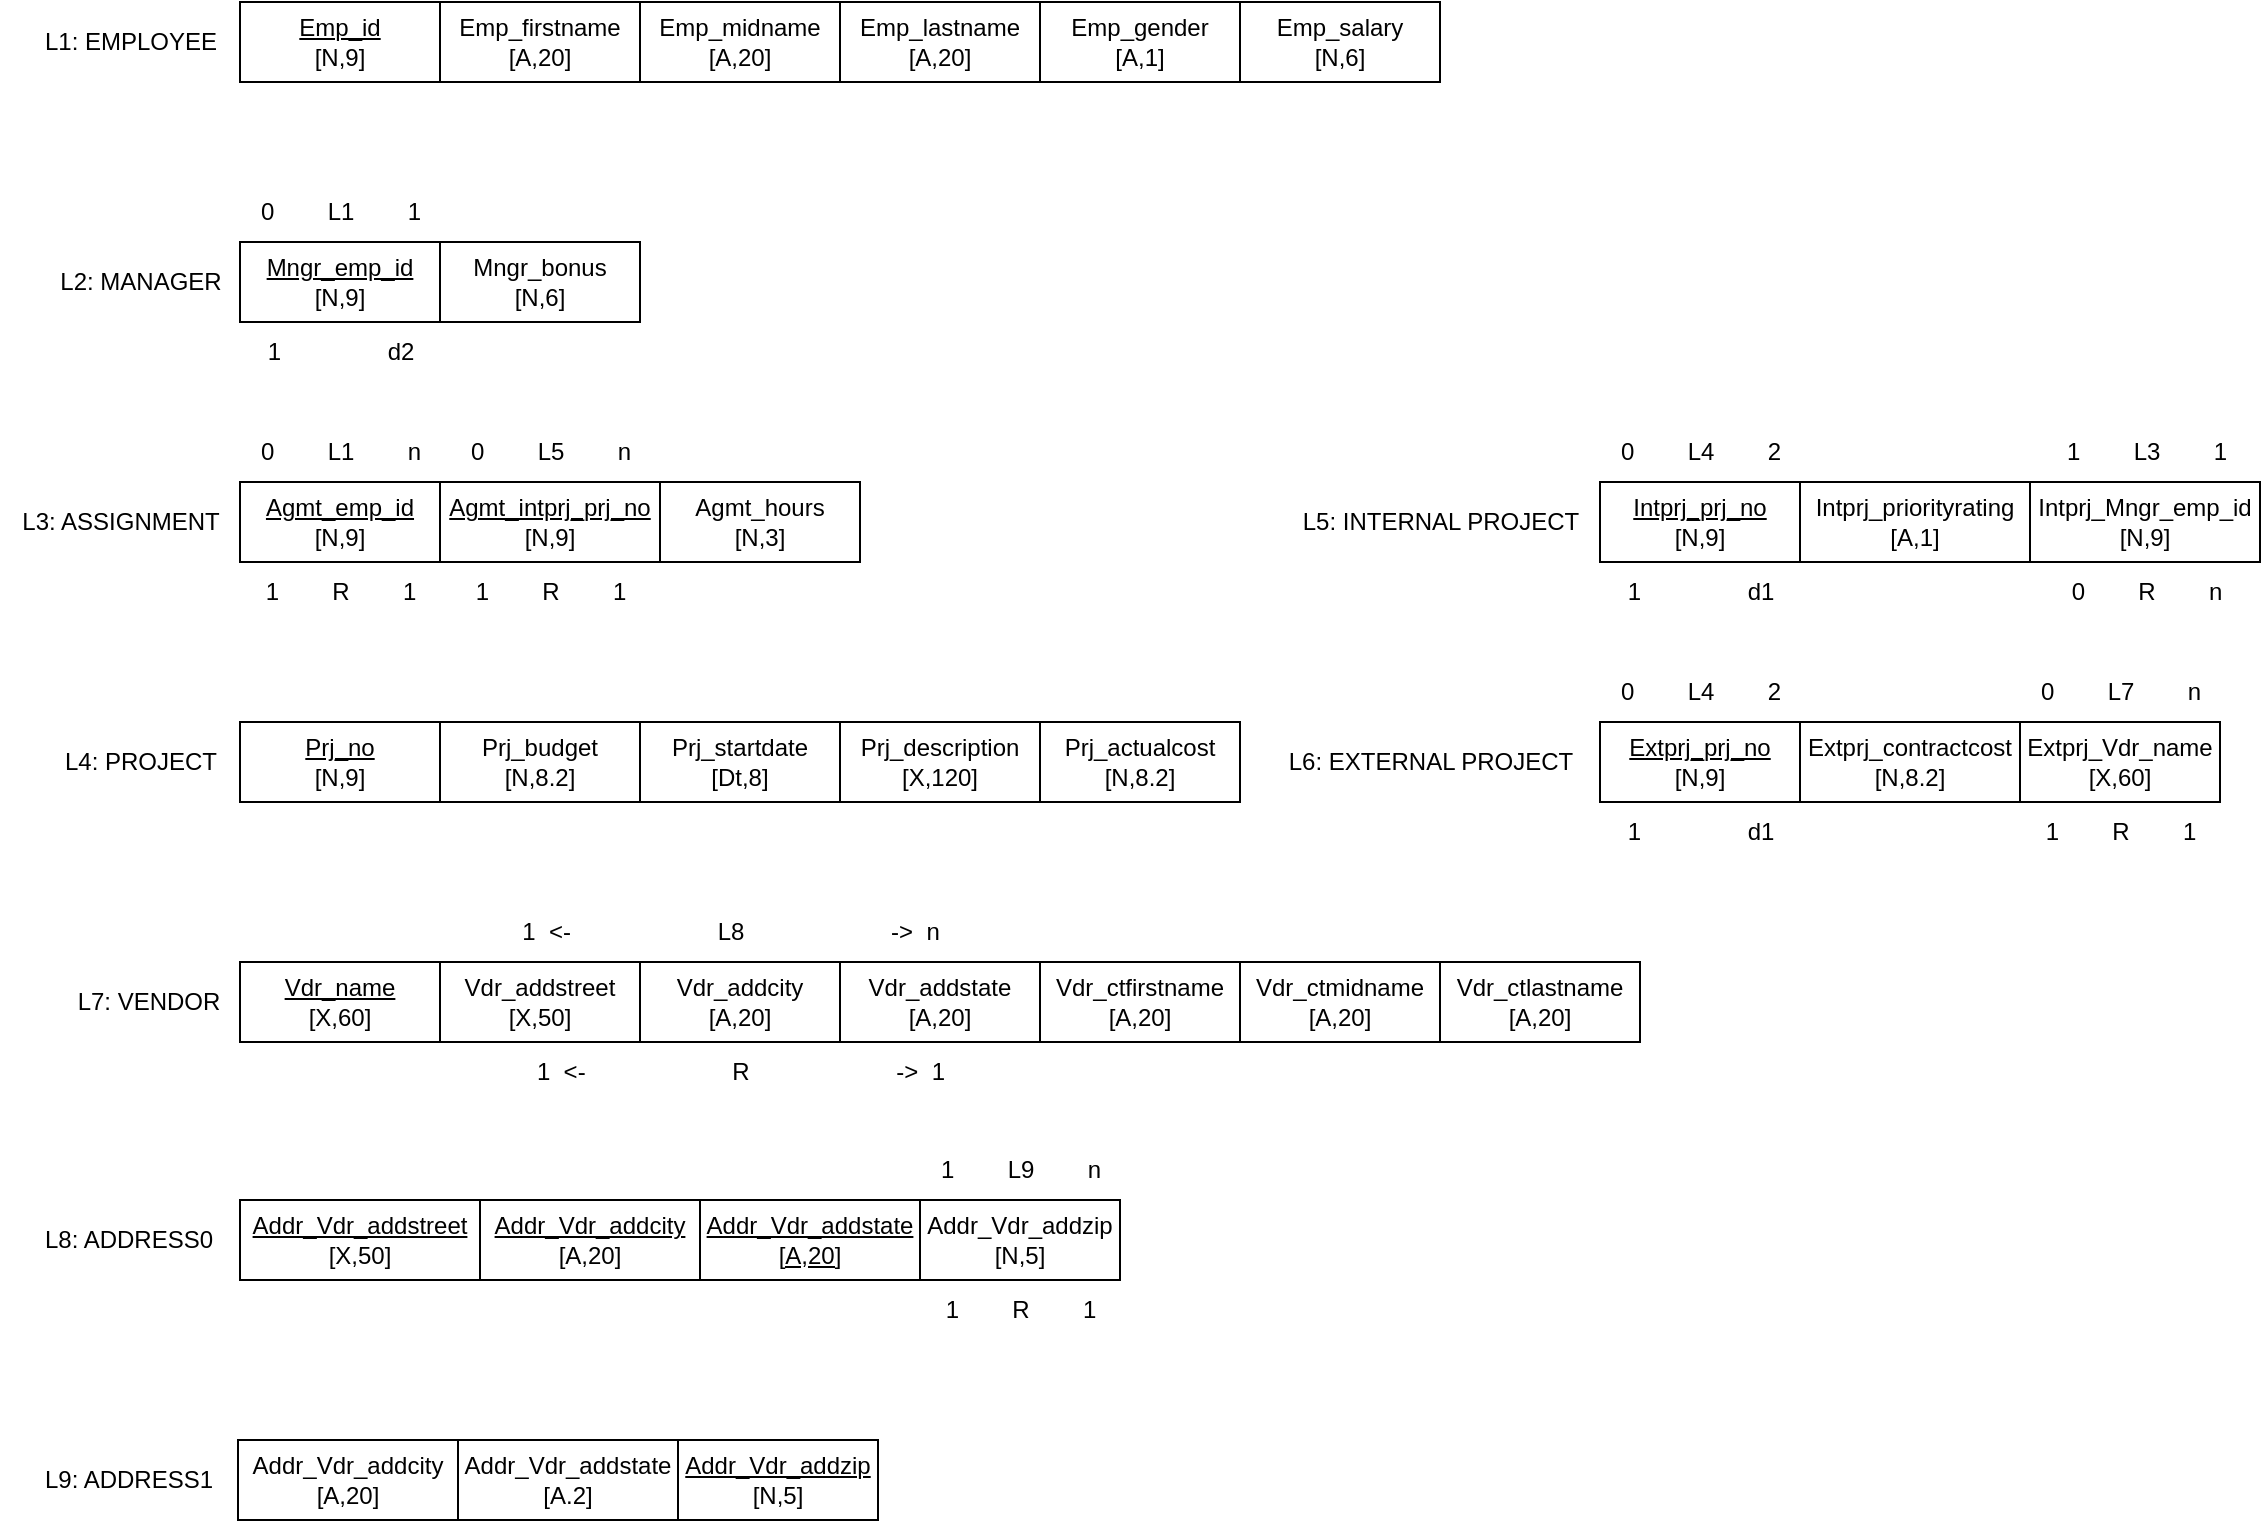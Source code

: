 <mxfile version="24.2.1" type="github">
  <diagram id="R2lEEEUBdFMjLlhIrx00" name="Page-1">
    <mxGraphModel dx="1477" dy="660" grid="1" gridSize="10" guides="1" tooltips="1" connect="1" arrows="1" fold="1" page="1" pageScale="1" pageWidth="850" pageHeight="1100" math="0" shadow="0" extFonts="Permanent Marker^https://fonts.googleapis.com/css?family=Permanent+Marker">
      <root>
        <mxCell id="0" />
        <mxCell id="1" parent="0" />
        <mxCell id="YkJlxvteugCw9PptVSyT-5" value="L1: EMPLOYEE" style="text;html=1;align=center;verticalAlign=middle;resizable=0;points=[];autosize=1;strokeColor=none;fillColor=none;" parent="1" vertex="1">
          <mxGeometry x="50" y="125" width="110" height="30" as="geometry" />
        </mxCell>
        <mxCell id="YkJlxvteugCw9PptVSyT-7" value="&lt;u&gt;Emp_id&lt;/u&gt;&lt;div&gt;[N,9]&lt;/div&gt;" style="whiteSpace=wrap;html=1;align=center;" parent="1" vertex="1">
          <mxGeometry x="160" y="120" width="100" height="40" as="geometry" />
        </mxCell>
        <mxCell id="YkJlxvteugCw9PptVSyT-8" value="Emp_firstname&lt;div&gt;[A,20]&lt;br&gt;&lt;/div&gt;" style="whiteSpace=wrap;html=1;align=center;" parent="1" vertex="1">
          <mxGeometry x="260" y="120" width="100" height="40" as="geometry" />
        </mxCell>
        <mxCell id="YkJlxvteugCw9PptVSyT-9" value="Emp_midname&lt;div&gt;[A,20]&lt;br&gt;&lt;/div&gt;" style="whiteSpace=wrap;html=1;align=center;" parent="1" vertex="1">
          <mxGeometry x="360" y="120" width="100" height="40" as="geometry" />
        </mxCell>
        <mxCell id="YkJlxvteugCw9PptVSyT-10" value="Emp_lastname&lt;div&gt;[A,20]&lt;br&gt;&lt;/div&gt;" style="whiteSpace=wrap;html=1;align=center;" parent="1" vertex="1">
          <mxGeometry x="460" y="120" width="100" height="40" as="geometry" />
        </mxCell>
        <mxCell id="YkJlxvteugCw9PptVSyT-11" value="L2: MANAGER" style="text;html=1;align=center;verticalAlign=middle;resizable=0;points=[];autosize=1;strokeColor=none;fillColor=none;" parent="1" vertex="1">
          <mxGeometry x="60" y="245" width="100" height="30" as="geometry" />
        </mxCell>
        <mxCell id="YkJlxvteugCw9PptVSyT-12" value="&lt;u&gt;Mngr_emp_id&lt;/u&gt;&lt;div&gt;[N,9]&lt;/div&gt;" style="whiteSpace=wrap;html=1;align=center;" parent="1" vertex="1">
          <mxGeometry x="160" y="240" width="100" height="40" as="geometry" />
        </mxCell>
        <mxCell id="YkJlxvteugCw9PptVSyT-13" value="Mngr_bonus&lt;div&gt;[N,6]&lt;/div&gt;" style="whiteSpace=wrap;html=1;align=center;" parent="1" vertex="1">
          <mxGeometry x="260" y="240" width="100" height="40" as="geometry" />
        </mxCell>
        <mxCell id="YkJlxvteugCw9PptVSyT-26" value="L3: ASSIGNMENT" style="text;html=1;align=center;verticalAlign=middle;resizable=0;points=[];autosize=1;strokeColor=none;fillColor=none;" parent="1" vertex="1">
          <mxGeometry x="40" y="365" width="120" height="30" as="geometry" />
        </mxCell>
        <mxCell id="YkJlxvteugCw9PptVSyT-27" value="Agmt_hours&lt;div&gt;[N,3]&lt;/div&gt;" style="whiteSpace=wrap;html=1;align=center;" parent="1" vertex="1">
          <mxGeometry x="370" y="360" width="100" height="40" as="geometry" />
        </mxCell>
        <mxCell id="YkJlxvteugCw9PptVSyT-29" value="Emp_gender&lt;div&gt;[A,1]&lt;/div&gt;" style="whiteSpace=wrap;html=1;align=center;" parent="1" vertex="1">
          <mxGeometry x="560" y="120" width="100" height="40" as="geometry" />
        </mxCell>
        <mxCell id="YkJlxvteugCw9PptVSyT-30" value="Emp_salary&lt;div&gt;[N,6]&lt;/div&gt;" style="whiteSpace=wrap;html=1;align=center;" parent="1" vertex="1">
          <mxGeometry x="660" y="120" width="100" height="40" as="geometry" />
        </mxCell>
        <mxCell id="YkJlxvteugCw9PptVSyT-32" value="L5: INTERNAL PROJECT" style="text;html=1;align=center;verticalAlign=middle;resizable=0;points=[];autosize=1;strokeColor=none;fillColor=none;" parent="1" vertex="1">
          <mxGeometry x="680" y="365" width="160" height="30" as="geometry" />
        </mxCell>
        <mxCell id="YkJlxvteugCw9PptVSyT-33" value="Intprj_priorityrating&lt;div&gt;[A,1]&lt;/div&gt;" style="whiteSpace=wrap;html=1;align=center;" parent="1" vertex="1">
          <mxGeometry x="940" y="360" width="115" height="40" as="geometry" />
        </mxCell>
        <mxCell id="YkJlxvteugCw9PptVSyT-34" value="L6: EXTERNAL PROJECT" style="text;html=1;align=center;verticalAlign=middle;resizable=0;points=[];autosize=1;strokeColor=none;fillColor=none;" parent="1" vertex="1">
          <mxGeometry x="670" y="485" width="170" height="30" as="geometry" />
        </mxCell>
        <mxCell id="YkJlxvteugCw9PptVSyT-35" value="Extprj_contractcost&lt;div&gt;[N,8.2]&lt;/div&gt;" style="whiteSpace=wrap;html=1;align=center;" parent="1" vertex="1">
          <mxGeometry x="940" y="480" width="110" height="40" as="geometry" />
        </mxCell>
        <mxCell id="YkJlxvteugCw9PptVSyT-36" value="L4: PROJECT" style="text;html=1;align=center;verticalAlign=middle;resizable=0;points=[];autosize=1;strokeColor=none;fillColor=none;" parent="1" vertex="1">
          <mxGeometry x="60" y="485" width="100" height="30" as="geometry" />
        </mxCell>
        <mxCell id="YkJlxvteugCw9PptVSyT-37" value="&lt;u&gt;Prj_no&lt;/u&gt;&lt;div&gt;[N,9]&lt;/div&gt;" style="whiteSpace=wrap;html=1;align=center;" parent="1" vertex="1">
          <mxGeometry x="160" y="480" width="100" height="40" as="geometry" />
        </mxCell>
        <mxCell id="YkJlxvteugCw9PptVSyT-38" value="Prj_budget&lt;div&gt;[N,8.2]&lt;/div&gt;" style="whiteSpace=wrap;html=1;align=center;" parent="1" vertex="1">
          <mxGeometry x="260" y="480" width="100" height="40" as="geometry" />
        </mxCell>
        <mxCell id="YkJlxvteugCw9PptVSyT-39" value="Prj_startdate&lt;div&gt;[Dt,8]&lt;/div&gt;" style="whiteSpace=wrap;html=1;align=center;" parent="1" vertex="1">
          <mxGeometry x="360" y="480" width="100" height="40" as="geometry" />
        </mxCell>
        <mxCell id="YkJlxvteugCw9PptVSyT-40" value="Prj_description&lt;div&gt;[X,120]&lt;/div&gt;" style="whiteSpace=wrap;html=1;align=center;" parent="1" vertex="1">
          <mxGeometry x="460" y="480" width="100" height="40" as="geometry" />
        </mxCell>
        <mxCell id="YkJlxvteugCw9PptVSyT-41" value="Prj_actualcost&lt;div&gt;[N,8.2]&lt;/div&gt;" style="whiteSpace=wrap;html=1;align=center;" parent="1" vertex="1">
          <mxGeometry x="560" y="480" width="100" height="40" as="geometry" />
        </mxCell>
        <mxCell id="YkJlxvteugCw9PptVSyT-42" value="&lt;u&gt;Intprj_prj_no&lt;/u&gt;&lt;div&gt;[N,9]&lt;/div&gt;" style="whiteSpace=wrap;html=1;align=center;" parent="1" vertex="1">
          <mxGeometry x="840" y="360" width="100" height="40" as="geometry" />
        </mxCell>
        <mxCell id="YkJlxvteugCw9PptVSyT-43" value="&lt;u&gt;Extprj_prj_no&lt;/u&gt;&lt;div&gt;[N,9]&lt;/div&gt;" style="whiteSpace=wrap;html=1;align=center;" parent="1" vertex="1">
          <mxGeometry x="840" y="480" width="100" height="40" as="geometry" />
        </mxCell>
        <mxCell id="YkJlxvteugCw9PptVSyT-44" value="&lt;u&gt;Agmt_intprj_prj_no&lt;/u&gt;&lt;div&gt;[N,9]&lt;/div&gt;" style="whiteSpace=wrap;html=1;align=center;" parent="1" vertex="1">
          <mxGeometry x="260" y="360" width="110" height="40" as="geometry" />
        </mxCell>
        <mxCell id="YkJlxvteugCw9PptVSyT-45" value="&lt;u&gt;Agmt_emp_id&lt;/u&gt;&lt;div&gt;[N,9]&lt;/div&gt;" style="whiteSpace=wrap;html=1;align=center;" parent="1" vertex="1">
          <mxGeometry x="160" y="360" width="100" height="40" as="geometry" />
        </mxCell>
        <mxCell id="YkJlxvteugCw9PptVSyT-54" value="L7: VENDOR" style="text;html=1;align=center;verticalAlign=middle;resizable=0;points=[];autosize=1;strokeColor=none;fillColor=none;" parent="1" vertex="1">
          <mxGeometry x="69" y="605" width="90" height="30" as="geometry" />
        </mxCell>
        <mxCell id="YkJlxvteugCw9PptVSyT-55" value="&lt;u&gt;Vdr_name&lt;/u&gt;&lt;div&gt;[X,60]&lt;/div&gt;" style="whiteSpace=wrap;html=1;align=center;" parent="1" vertex="1">
          <mxGeometry x="160" y="600" width="100" height="40" as="geometry" />
        </mxCell>
        <mxCell id="YkJlxvteugCw9PptVSyT-56" value="Vdr_addstreet&lt;div&gt;[X,50]&lt;/div&gt;" style="whiteSpace=wrap;html=1;align=center;" parent="1" vertex="1">
          <mxGeometry x="260" y="600" width="100" height="40" as="geometry" />
        </mxCell>
        <mxCell id="YkJlxvteugCw9PptVSyT-57" value="Vdr_addcity&lt;div&gt;[A,20]&lt;/div&gt;" style="whiteSpace=wrap;html=1;align=center;" parent="1" vertex="1">
          <mxGeometry x="360" y="600" width="100" height="40" as="geometry" />
        </mxCell>
        <mxCell id="YkJlxvteugCw9PptVSyT-58" value="Vdr_addstate&lt;div&gt;[A,20]&lt;/div&gt;" style="whiteSpace=wrap;html=1;align=center;" parent="1" vertex="1">
          <mxGeometry x="460" y="600" width="100" height="40" as="geometry" />
        </mxCell>
        <mxCell id="YkJlxvteugCw9PptVSyT-60" value="Vdr_ctfirstname&lt;div&gt;[A,20]&lt;/div&gt;" style="whiteSpace=wrap;html=1;align=center;" parent="1" vertex="1">
          <mxGeometry x="560" y="600" width="100" height="40" as="geometry" />
        </mxCell>
        <mxCell id="YkJlxvteugCw9PptVSyT-61" value="Vdr_ctmidname&lt;div&gt;[A,20]&lt;br&gt;&lt;/div&gt;" style="whiteSpace=wrap;html=1;align=center;" parent="1" vertex="1">
          <mxGeometry x="660" y="600" width="100" height="40" as="geometry" />
        </mxCell>
        <mxCell id="YkJlxvteugCw9PptVSyT-62" value="Vdr_ctlastname&lt;div&gt;[A,20]&lt;br&gt;&lt;/div&gt;" style="whiteSpace=wrap;html=1;align=center;" parent="1" vertex="1">
          <mxGeometry x="760" y="600" width="100" height="40" as="geometry" />
        </mxCell>
        <mxCell id="bpA1N5vGVymYkkaIcxmK-6" value="L9: ADDRESS1" style="text;html=1;align=center;verticalAlign=middle;resizable=0;points=[];autosize=1;strokeColor=none;fillColor=none;" parent="1" vertex="1">
          <mxGeometry x="49" y="844" width="110" height="30" as="geometry" />
        </mxCell>
        <mxCell id="bpA1N5vGVymYkkaIcxmK-9" value="Addr_Vdr_addcity&lt;div&gt;[A,20]&lt;/div&gt;" style="whiteSpace=wrap;html=1;align=center;" parent="1" vertex="1">
          <mxGeometry x="159" y="839" width="110" height="40" as="geometry" />
        </mxCell>
        <mxCell id="bpA1N5vGVymYkkaIcxmK-10" value="Addr_Vdr_addstate&lt;div&gt;[A.2]&lt;/div&gt;" style="whiteSpace=wrap;html=1;align=center;" parent="1" vertex="1">
          <mxGeometry x="269" y="839" width="110" height="40" as="geometry" />
        </mxCell>
        <mxCell id="bpA1N5vGVymYkkaIcxmK-11" value="&lt;u&gt;Addr_Vdr_addzip&lt;/u&gt;&lt;div&gt;[N,5]&lt;/div&gt;" style="whiteSpace=wrap;html=1;align=center;" parent="1" vertex="1">
          <mxGeometry x="379" y="839" width="100" height="40" as="geometry" />
        </mxCell>
        <mxCell id="bpA1N5vGVymYkkaIcxmK-21" value="L8: ADDRESS0" style="text;html=1;align=center;verticalAlign=middle;resizable=0;points=[];autosize=1;strokeColor=none;fillColor=none;" parent="1" vertex="1">
          <mxGeometry x="49" y="724" width="110" height="30" as="geometry" />
        </mxCell>
        <mxCell id="bpA1N5vGVymYkkaIcxmK-23" value="&lt;u&gt;Addr_Vdr_addstreet&lt;/u&gt;&lt;div&gt;[X,50]&lt;/div&gt;" style="whiteSpace=wrap;html=1;align=center;" parent="1" vertex="1">
          <mxGeometry x="160" y="719" width="120" height="40" as="geometry" />
        </mxCell>
        <mxCell id="bpA1N5vGVymYkkaIcxmK-24" value="&lt;u&gt;Addr_Vdr_addcity&lt;/u&gt;&lt;div&gt;[A,20]&lt;/div&gt;" style="whiteSpace=wrap;html=1;align=center;" parent="1" vertex="1">
          <mxGeometry x="280" y="719" width="110" height="40" as="geometry" />
        </mxCell>
        <mxCell id="bpA1N5vGVymYkkaIcxmK-25" value="&lt;u&gt;Addr_Vdr_addstate&lt;/u&gt;&lt;div&gt;&lt;u&gt;[A,20]&lt;/u&gt;&lt;/div&gt;" style="whiteSpace=wrap;html=1;align=center;" parent="1" vertex="1">
          <mxGeometry x="390" y="719" width="110" height="40" as="geometry" />
        </mxCell>
        <mxCell id="bpA1N5vGVymYkkaIcxmK-26" value="Addr_Vdr_addzip&lt;div&gt;[N,5]&lt;/div&gt;" style="whiteSpace=wrap;html=1;align=center;" parent="1" vertex="1">
          <mxGeometry x="500" y="719" width="100" height="40" as="geometry" />
        </mxCell>
        <mxCell id="bpA1N5vGVymYkkaIcxmK-46" value="Extprj_Vdr_name&lt;div&gt;[X,60]&lt;/div&gt;" style="whiteSpace=wrap;html=1;align=center;" parent="1" vertex="1">
          <mxGeometry x="1050" y="480" width="100" height="40" as="geometry" />
        </mxCell>
        <mxCell id="bpA1N5vGVymYkkaIcxmK-48" value="Intprj_Mngr_emp_id&lt;div&gt;[N,9]&lt;/div&gt;" style="whiteSpace=wrap;html=1;align=center;" parent="1" vertex="1">
          <mxGeometry x="1055" y="360" width="115" height="40" as="geometry" />
        </mxCell>
        <mxCell id="hkRHUBb-2rFUrH8GaNzk-2" value="1&amp;nbsp; &amp;nbsp; &amp;nbsp; &amp;nbsp; &amp;nbsp; &amp;nbsp; &amp;nbsp; &amp;nbsp; d2" style="text;html=1;align=center;verticalAlign=middle;resizable=0;points=[];autosize=1;strokeColor=none;fillColor=none;" vertex="1" parent="1">
          <mxGeometry x="160" y="280" width="100" height="30" as="geometry" />
        </mxCell>
        <mxCell id="hkRHUBb-2rFUrH8GaNzk-5" value="0&amp;nbsp; &amp;nbsp; &amp;nbsp; &amp;nbsp;&amp;nbsp;L1&amp;nbsp; &amp;nbsp; &amp;nbsp; &amp;nbsp; 1" style="text;html=1;align=center;verticalAlign=middle;resizable=0;points=[];autosize=1;strokeColor=none;fillColor=none;" vertex="1" parent="1">
          <mxGeometry x="160" y="210" width="100" height="30" as="geometry" />
        </mxCell>
        <mxCell id="hkRHUBb-2rFUrH8GaNzk-6" value="0&amp;nbsp; &amp;nbsp; &amp;nbsp; &amp;nbsp;&amp;nbsp;L1&amp;nbsp; &amp;nbsp; &amp;nbsp; &amp;nbsp; n" style="text;html=1;align=center;verticalAlign=middle;resizable=0;points=[];autosize=1;strokeColor=none;fillColor=none;" vertex="1" parent="1">
          <mxGeometry x="160" y="330" width="100" height="30" as="geometry" />
        </mxCell>
        <mxCell id="hkRHUBb-2rFUrH8GaNzk-7" value="1&amp;nbsp; &amp;nbsp; &amp;nbsp; &amp;nbsp;&amp;nbsp;R&amp;nbsp; &amp;nbsp; &amp;nbsp; &amp;nbsp; 1" style="text;html=1;align=center;verticalAlign=middle;resizable=0;points=[];autosize=1;strokeColor=none;fillColor=none;" vertex="1" parent="1">
          <mxGeometry x="160" y="400" width="100" height="30" as="geometry" />
        </mxCell>
        <mxCell id="hkRHUBb-2rFUrH8GaNzk-8" value="1&amp;nbsp; &amp;nbsp; &amp;nbsp; &amp;nbsp; &amp;nbsp; &amp;nbsp; &amp;nbsp; &amp;nbsp; d1" style="text;html=1;align=center;verticalAlign=middle;resizable=0;points=[];autosize=1;strokeColor=none;fillColor=none;" vertex="1" parent="1">
          <mxGeometry x="840" y="400" width="100" height="30" as="geometry" />
        </mxCell>
        <mxCell id="hkRHUBb-2rFUrH8GaNzk-9" value="1&amp;nbsp; &amp;nbsp; &amp;nbsp; &amp;nbsp; &amp;nbsp; &amp;nbsp; &amp;nbsp; &amp;nbsp; d1" style="text;html=1;align=center;verticalAlign=middle;resizable=0;points=[];autosize=1;strokeColor=none;fillColor=none;" vertex="1" parent="1">
          <mxGeometry x="840" y="520" width="100" height="30" as="geometry" />
        </mxCell>
        <mxCell id="hkRHUBb-2rFUrH8GaNzk-10" value="0&amp;nbsp; &amp;nbsp; &amp;nbsp; &amp;nbsp;&amp;nbsp;L4&amp;nbsp; &amp;nbsp; &amp;nbsp; &amp;nbsp; 2" style="text;html=1;align=center;verticalAlign=middle;resizable=0;points=[];autosize=1;strokeColor=none;fillColor=none;" vertex="1" parent="1">
          <mxGeometry x="840" y="330" width="100" height="30" as="geometry" />
        </mxCell>
        <mxCell id="hkRHUBb-2rFUrH8GaNzk-11" value="0&amp;nbsp; &amp;nbsp; &amp;nbsp; &amp;nbsp;&amp;nbsp;L4&amp;nbsp; &amp;nbsp; &amp;nbsp; &amp;nbsp; 2" style="text;html=1;align=center;verticalAlign=middle;resizable=0;points=[];autosize=1;strokeColor=none;fillColor=none;" vertex="1" parent="1">
          <mxGeometry x="840" y="450" width="100" height="30" as="geometry" />
        </mxCell>
        <mxCell id="hkRHUBb-2rFUrH8GaNzk-12" value="1&amp;nbsp; &amp;nbsp; &amp;nbsp; &amp;nbsp;&amp;nbsp;R&amp;nbsp; &amp;nbsp; &amp;nbsp; &amp;nbsp; 1" style="text;html=1;align=center;verticalAlign=middle;resizable=0;points=[];autosize=1;strokeColor=none;fillColor=none;" vertex="1" parent="1">
          <mxGeometry x="265" y="400" width="100" height="30" as="geometry" />
        </mxCell>
        <mxCell id="hkRHUBb-2rFUrH8GaNzk-13" value="0&amp;nbsp; &amp;nbsp; &amp;nbsp; &amp;nbsp;&amp;nbsp;L5&amp;nbsp; &amp;nbsp; &amp;nbsp; &amp;nbsp; n" style="text;html=1;align=center;verticalAlign=middle;resizable=0;points=[];autosize=1;strokeColor=none;fillColor=none;" vertex="1" parent="1">
          <mxGeometry x="265" y="330" width="100" height="30" as="geometry" />
        </mxCell>
        <mxCell id="hkRHUBb-2rFUrH8GaNzk-14" value="1&amp;nbsp; &amp;nbsp; &amp;nbsp; &amp;nbsp; L9&amp;nbsp; &amp;nbsp; &amp;nbsp; &amp;nbsp; n" style="text;html=1;align=center;verticalAlign=middle;resizable=0;points=[];autosize=1;strokeColor=none;fillColor=none;" vertex="1" parent="1">
          <mxGeometry x="500" y="689" width="100" height="30" as="geometry" />
        </mxCell>
        <mxCell id="hkRHUBb-2rFUrH8GaNzk-15" value="1&amp;nbsp; &amp;nbsp; &amp;nbsp; &amp;nbsp;&amp;nbsp;R&amp;nbsp; &amp;nbsp; &amp;nbsp; &amp;nbsp; 1" style="text;html=1;align=center;verticalAlign=middle;resizable=0;points=[];autosize=1;strokeColor=none;fillColor=none;" vertex="1" parent="1">
          <mxGeometry x="500" y="759" width="100" height="30" as="geometry" />
        </mxCell>
        <mxCell id="hkRHUBb-2rFUrH8GaNzk-16" value="1&amp;nbsp; &amp;lt;-&amp;nbsp; &amp;nbsp; &amp;nbsp; &amp;nbsp; &amp;nbsp; &amp;nbsp; &amp;nbsp; &amp;nbsp; &amp;nbsp; &amp;nbsp; &amp;nbsp; L8&amp;nbsp; &amp;nbsp; &amp;nbsp; &amp;nbsp; &amp;nbsp; &amp;nbsp; &amp;nbsp; &amp;nbsp; &amp;nbsp; &amp;nbsp; &amp;nbsp; -&amp;gt;&amp;nbsp; n" style="text;html=1;align=center;verticalAlign=middle;resizable=0;points=[];autosize=1;strokeColor=none;fillColor=none;" vertex="1" parent="1">
          <mxGeometry x="290" y="570" width="230" height="30" as="geometry" />
        </mxCell>
        <mxCell id="hkRHUBb-2rFUrH8GaNzk-17" value="1&amp;nbsp; &amp;lt;-&amp;nbsp; &amp;nbsp; &amp;nbsp; &amp;nbsp; &amp;nbsp; &amp;nbsp; &amp;nbsp; &amp;nbsp; &amp;nbsp; &amp;nbsp; &amp;nbsp; R&amp;nbsp; &amp;nbsp; &amp;nbsp; &amp;nbsp; &amp;nbsp; &amp;nbsp; &amp;nbsp; &amp;nbsp; &amp;nbsp; &amp;nbsp; &amp;nbsp; -&amp;gt;&amp;nbsp; 1" style="text;html=1;align=center;verticalAlign=middle;resizable=0;points=[];autosize=1;strokeColor=none;fillColor=none;" vertex="1" parent="1">
          <mxGeometry x="295" y="640" width="230" height="30" as="geometry" />
        </mxCell>
        <mxCell id="hkRHUBb-2rFUrH8GaNzk-18" value="1&amp;nbsp; &amp;nbsp; &amp;nbsp; &amp;nbsp;&amp;nbsp;R&amp;nbsp; &amp;nbsp; &amp;nbsp; &amp;nbsp; 1" style="text;html=1;align=center;verticalAlign=middle;resizable=0;points=[];autosize=1;strokeColor=none;fillColor=none;" vertex="1" parent="1">
          <mxGeometry x="1050" y="520" width="100" height="30" as="geometry" />
        </mxCell>
        <mxCell id="hkRHUBb-2rFUrH8GaNzk-19" value="0&amp;nbsp; &amp;nbsp; &amp;nbsp; &amp;nbsp;&amp;nbsp;L7&amp;nbsp; &amp;nbsp; &amp;nbsp; &amp;nbsp; n" style="text;html=1;align=center;verticalAlign=middle;resizable=0;points=[];autosize=1;strokeColor=none;fillColor=none;" vertex="1" parent="1">
          <mxGeometry x="1050" y="450" width="100" height="30" as="geometry" />
        </mxCell>
        <mxCell id="hkRHUBb-2rFUrH8GaNzk-20" value="0&amp;nbsp; &amp;nbsp; &amp;nbsp; &amp;nbsp; R&amp;nbsp; &amp;nbsp; &amp;nbsp; &amp;nbsp; n" style="text;html=1;align=center;verticalAlign=middle;resizable=0;points=[];autosize=1;strokeColor=none;fillColor=none;" vertex="1" parent="1">
          <mxGeometry x="1062.5" y="400" width="100" height="30" as="geometry" />
        </mxCell>
        <mxCell id="hkRHUBb-2rFUrH8GaNzk-21" value="1&amp;nbsp; &amp;nbsp; &amp;nbsp; &amp;nbsp; L3&amp;nbsp; &amp;nbsp; &amp;nbsp; &amp;nbsp; 1" style="text;html=1;align=center;verticalAlign=middle;resizable=0;points=[];autosize=1;strokeColor=none;fillColor=none;" vertex="1" parent="1">
          <mxGeometry x="1062.5" y="330" width="100" height="30" as="geometry" />
        </mxCell>
      </root>
    </mxGraphModel>
  </diagram>
</mxfile>
